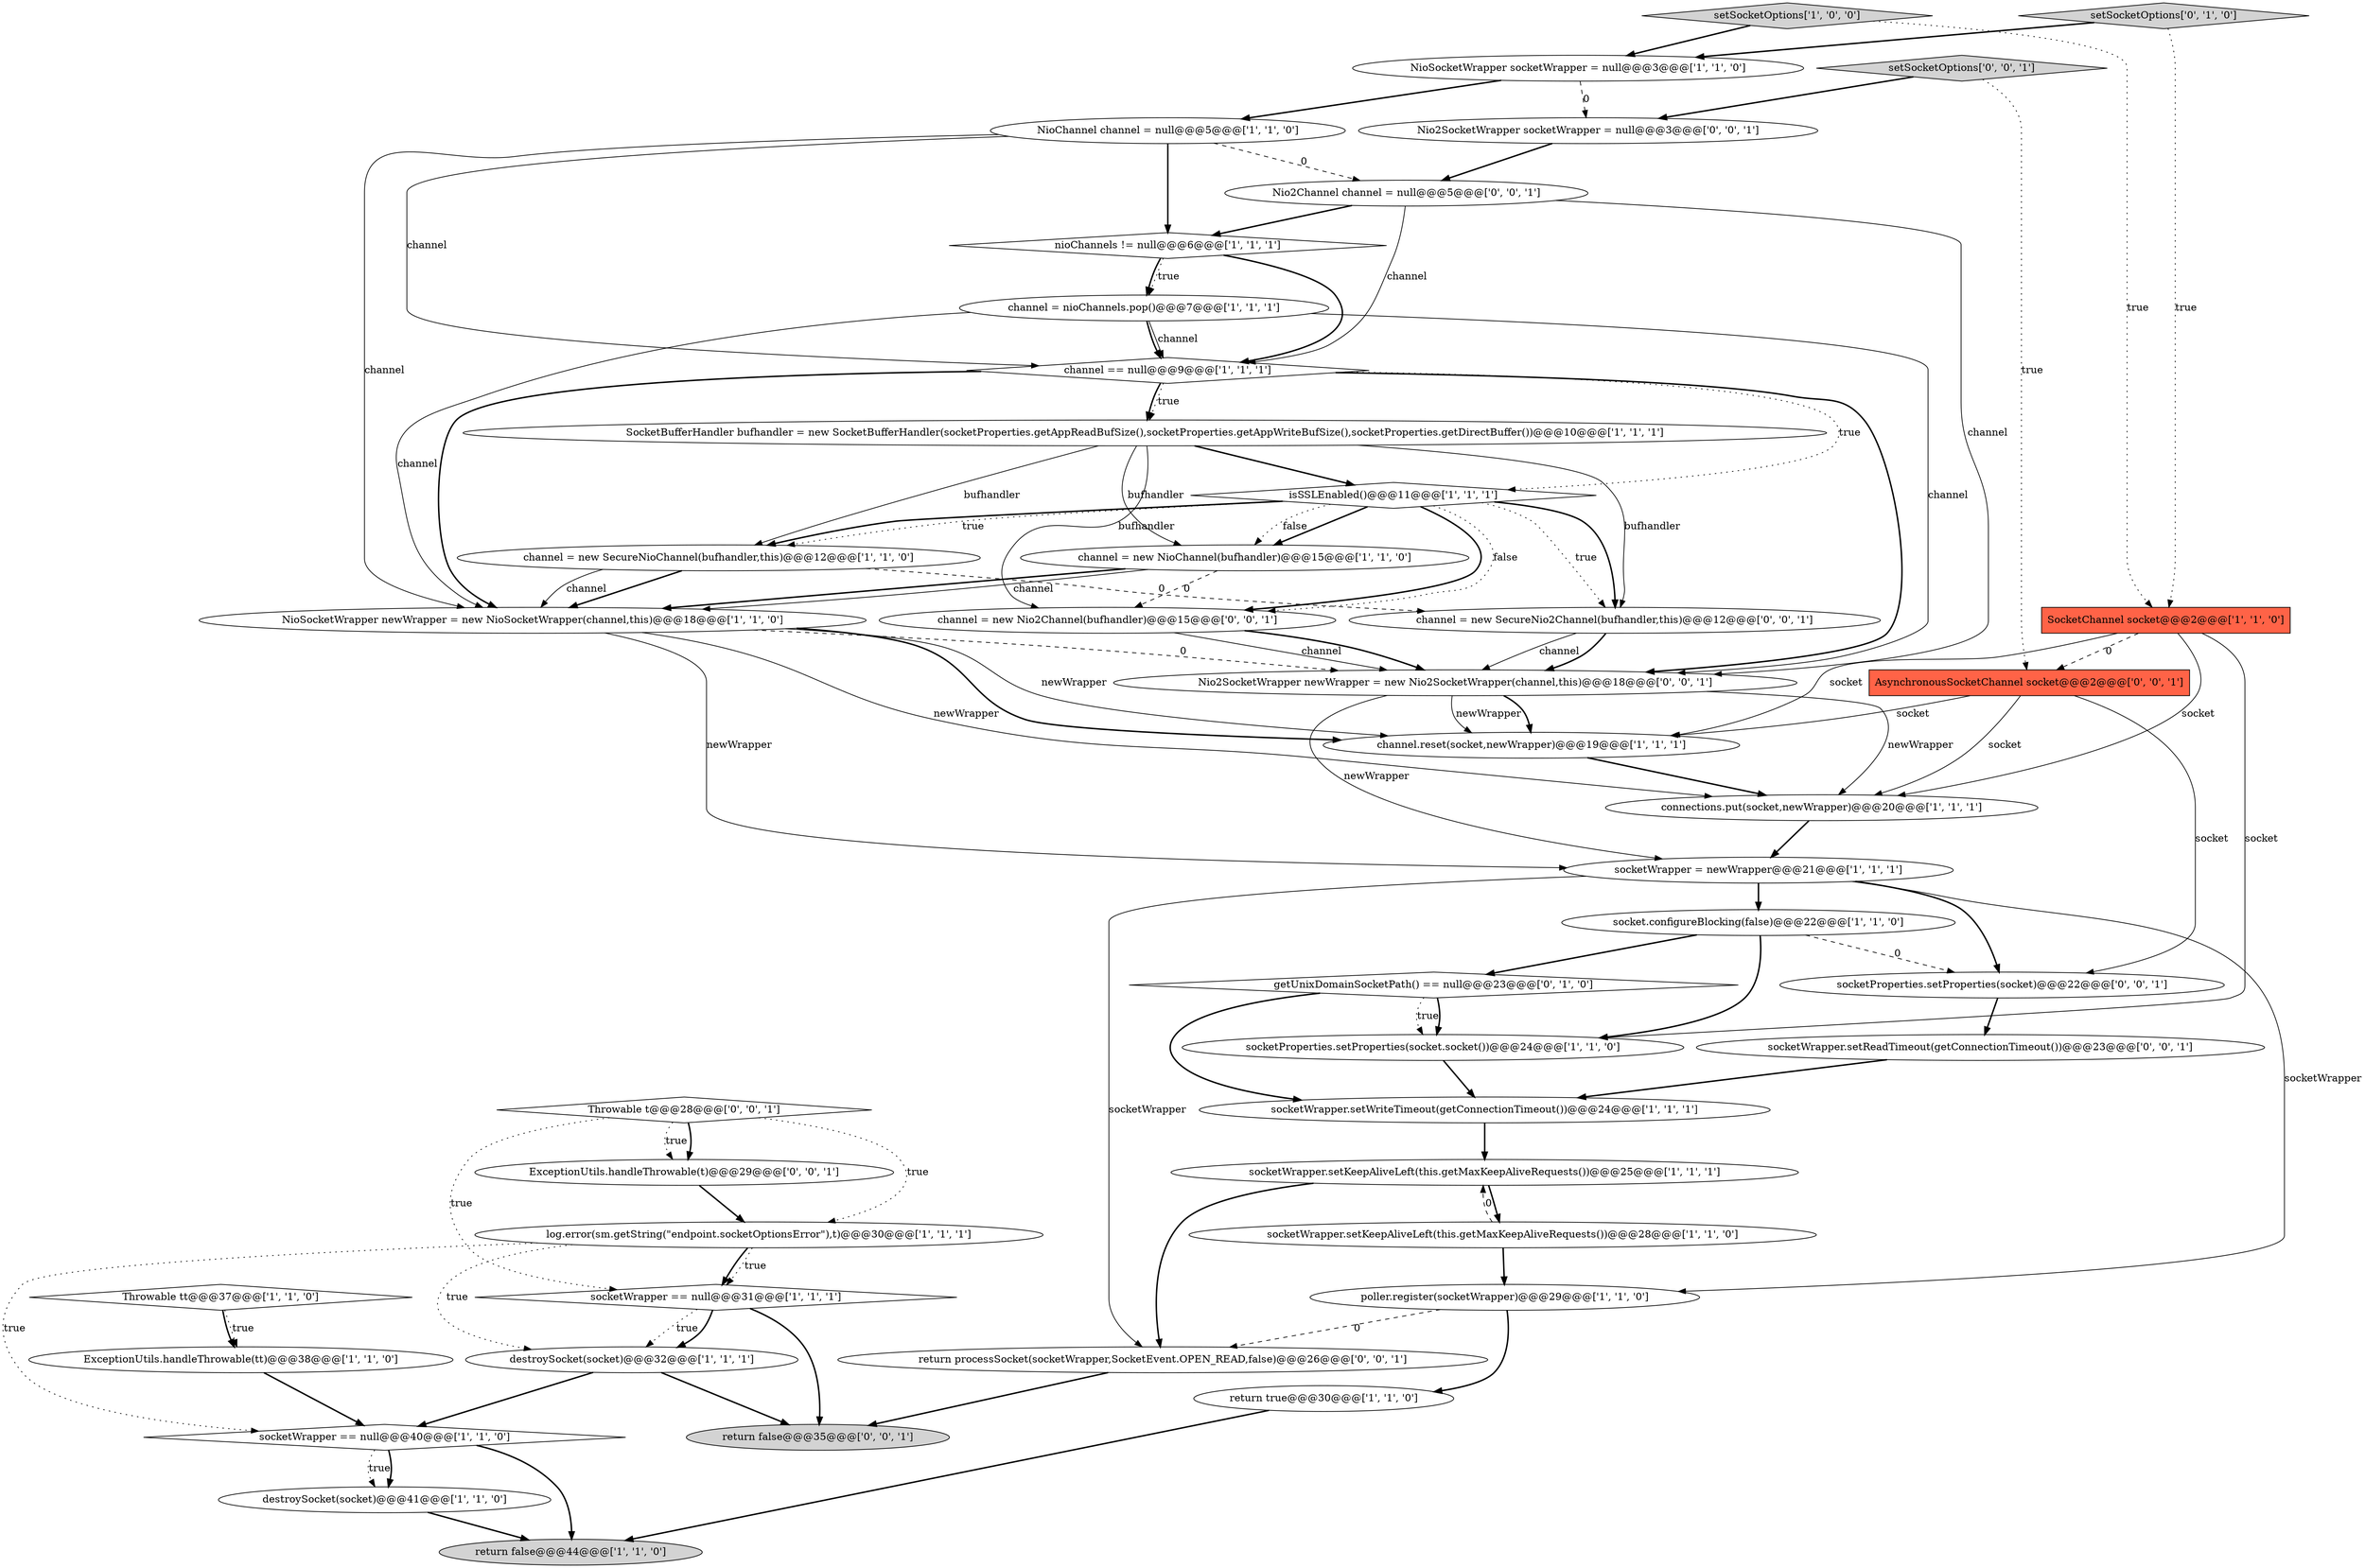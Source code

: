 digraph {
27 [style = filled, label = "destroySocket(socket)@@@32@@@['1', '1', '1']", fillcolor = white, shape = ellipse image = "AAA0AAABBB1BBB"];
39 [style = filled, label = "socketProperties.setProperties(socket)@@@22@@@['0', '0', '1']", fillcolor = white, shape = ellipse image = "AAA0AAABBB3BBB"];
21 [style = filled, label = "Throwable tt@@@37@@@['1', '1', '0']", fillcolor = white, shape = diamond image = "AAA0AAABBB1BBB"];
15 [style = filled, label = "return false@@@44@@@['1', '1', '0']", fillcolor = lightgray, shape = ellipse image = "AAA0AAABBB1BBB"];
17 [style = filled, label = "socket.configureBlocking(false)@@@22@@@['1', '1', '0']", fillcolor = white, shape = ellipse image = "AAA0AAABBB1BBB"];
2 [style = filled, label = "socketProperties.setProperties(socket.socket())@@@24@@@['1', '1', '0']", fillcolor = white, shape = ellipse image = "AAA0AAABBB1BBB"];
22 [style = filled, label = "ExceptionUtils.handleThrowable(tt)@@@38@@@['1', '1', '0']", fillcolor = white, shape = ellipse image = "AAA0AAABBB1BBB"];
7 [style = filled, label = "isSSLEnabled()@@@11@@@['1', '1', '1']", fillcolor = white, shape = diamond image = "AAA0AAABBB1BBB"];
38 [style = filled, label = "ExceptionUtils.handleThrowable(t)@@@29@@@['0', '0', '1']", fillcolor = white, shape = ellipse image = "AAA0AAABBB3BBB"];
16 [style = filled, label = "channel.reset(socket,newWrapper)@@@19@@@['1', '1', '1']", fillcolor = white, shape = ellipse image = "AAA0AAABBB1BBB"];
35 [style = filled, label = "Nio2Channel channel = null@@@5@@@['0', '0', '1']", fillcolor = white, shape = ellipse image = "AAA0AAABBB3BBB"];
40 [style = filled, label = "channel = new SecureNio2Channel(bufhandler,this)@@@12@@@['0', '0', '1']", fillcolor = white, shape = ellipse image = "AAA0AAABBB3BBB"];
44 [style = filled, label = "Nio2SocketWrapper socketWrapper = null@@@3@@@['0', '0', '1']", fillcolor = white, shape = ellipse image = "AAA0AAABBB3BBB"];
0 [style = filled, label = "log.error(sm.getString(\"endpoint.socketOptionsError\"),t)@@@30@@@['1', '1', '1']", fillcolor = white, shape = ellipse image = "AAA0AAABBB1BBB"];
28 [style = filled, label = "socketWrapper.setKeepAliveLeft(this.getMaxKeepAliveRequests())@@@28@@@['1', '1', '0']", fillcolor = white, shape = ellipse image = "AAA0AAABBB1BBB"];
3 [style = filled, label = "SocketChannel socket@@@2@@@['1', '1', '0']", fillcolor = tomato, shape = box image = "AAA0AAABBB1BBB"];
9 [style = filled, label = "destroySocket(socket)@@@41@@@['1', '1', '0']", fillcolor = white, shape = ellipse image = "AAA0AAABBB1BBB"];
36 [style = filled, label = "return false@@@35@@@['0', '0', '1']", fillcolor = lightgray, shape = ellipse image = "AAA0AAABBB3BBB"];
14 [style = filled, label = "NioChannel channel = null@@@5@@@['1', '1', '0']", fillcolor = white, shape = ellipse image = "AAA0AAABBB1BBB"];
1 [style = filled, label = "return true@@@30@@@['1', '1', '0']", fillcolor = white, shape = ellipse image = "AAA0AAABBB1BBB"];
24 [style = filled, label = "socketWrapper = newWrapper@@@21@@@['1', '1', '1']", fillcolor = white, shape = ellipse image = "AAA0AAABBB1BBB"];
23 [style = filled, label = "NioSocketWrapper newWrapper = new NioSocketWrapper(channel,this)@@@18@@@['1', '1', '0']", fillcolor = white, shape = ellipse image = "AAA0AAABBB1BBB"];
33 [style = filled, label = "return processSocket(socketWrapper,SocketEvent.OPEN_READ,false)@@@26@@@['0', '0', '1']", fillcolor = white, shape = ellipse image = "AAA0AAABBB3BBB"];
11 [style = filled, label = "socketWrapper == null@@@40@@@['1', '1', '0']", fillcolor = white, shape = diamond image = "AAA0AAABBB1BBB"];
31 [style = filled, label = "getUnixDomainSocketPath() == null@@@23@@@['0', '1', '0']", fillcolor = white, shape = diamond image = "AAA1AAABBB2BBB"];
34 [style = filled, label = "Nio2SocketWrapper newWrapper = new Nio2SocketWrapper(channel,this)@@@18@@@['0', '0', '1']", fillcolor = white, shape = ellipse image = "AAA0AAABBB3BBB"];
29 [style = filled, label = "poller.register(socketWrapper)@@@29@@@['1', '1', '0']", fillcolor = white, shape = ellipse image = "AAA0AAABBB1BBB"];
18 [style = filled, label = "NioSocketWrapper socketWrapper = null@@@3@@@['1', '1', '0']", fillcolor = white, shape = ellipse image = "AAA0AAABBB1BBB"];
37 [style = filled, label = "socketWrapper.setReadTimeout(getConnectionTimeout())@@@23@@@['0', '0', '1']", fillcolor = white, shape = ellipse image = "AAA0AAABBB3BBB"];
10 [style = filled, label = "channel = nioChannels.pop()@@@7@@@['1', '1', '1']", fillcolor = white, shape = ellipse image = "AAA0AAABBB1BBB"];
30 [style = filled, label = "setSocketOptions['0', '1', '0']", fillcolor = lightgray, shape = diamond image = "AAA0AAABBB2BBB"];
20 [style = filled, label = "channel = new NioChannel(bufhandler)@@@15@@@['1', '1', '0']", fillcolor = white, shape = ellipse image = "AAA0AAABBB1BBB"];
8 [style = filled, label = "nioChannels != null@@@6@@@['1', '1', '1']", fillcolor = white, shape = diamond image = "AAA0AAABBB1BBB"];
26 [style = filled, label = "setSocketOptions['1', '0', '0']", fillcolor = lightgray, shape = diamond image = "AAA0AAABBB1BBB"];
12 [style = filled, label = "channel == null@@@9@@@['1', '1', '1']", fillcolor = white, shape = diamond image = "AAA0AAABBB1BBB"];
25 [style = filled, label = "socketWrapper == null@@@31@@@['1', '1', '1']", fillcolor = white, shape = diamond image = "AAA0AAABBB1BBB"];
5 [style = filled, label = "SocketBufferHandler bufhandler = new SocketBufferHandler(socketProperties.getAppReadBufSize(),socketProperties.getAppWriteBufSize(),socketProperties.getDirectBuffer())@@@10@@@['1', '1', '1']", fillcolor = white, shape = ellipse image = "AAA0AAABBB1BBB"];
42 [style = filled, label = "Throwable t@@@28@@@['0', '0', '1']", fillcolor = white, shape = diamond image = "AAA0AAABBB3BBB"];
32 [style = filled, label = "channel = new Nio2Channel(bufhandler)@@@15@@@['0', '0', '1']", fillcolor = white, shape = ellipse image = "AAA0AAABBB3BBB"];
19 [style = filled, label = "channel = new SecureNioChannel(bufhandler,this)@@@12@@@['1', '1', '0']", fillcolor = white, shape = ellipse image = "AAA0AAABBB1BBB"];
43 [style = filled, label = "AsynchronousSocketChannel socket@@@2@@@['0', '0', '1']", fillcolor = tomato, shape = box image = "AAA0AAABBB3BBB"];
41 [style = filled, label = "setSocketOptions['0', '0', '1']", fillcolor = lightgray, shape = diamond image = "AAA0AAABBB3BBB"];
4 [style = filled, label = "connections.put(socket,newWrapper)@@@20@@@['1', '1', '1']", fillcolor = white, shape = ellipse image = "AAA0AAABBB1BBB"];
13 [style = filled, label = "socketWrapper.setWriteTimeout(getConnectionTimeout())@@@24@@@['1', '1', '1']", fillcolor = white, shape = ellipse image = "AAA0AAABBB1BBB"];
6 [style = filled, label = "socketWrapper.setKeepAliveLeft(this.getMaxKeepAliveRequests())@@@25@@@['1', '1', '1']", fillcolor = white, shape = ellipse image = "AAA0AAABBB1BBB"];
20->23 [style = bold, label=""];
24->33 [style = solid, label="socketWrapper"];
3->16 [style = solid, label="socket"];
19->40 [style = dashed, label="0"];
14->12 [style = solid, label="channel"];
21->22 [style = bold, label=""];
31->2 [style = dotted, label="true"];
13->6 [style = bold, label=""];
21->22 [style = dotted, label="true"];
23->16 [style = bold, label=""];
0->25 [style = bold, label=""];
12->23 [style = bold, label=""];
19->23 [style = bold, label=""];
20->32 [style = dashed, label="0"];
30->3 [style = dotted, label="true"];
12->5 [style = dotted, label="true"];
4->24 [style = bold, label=""];
10->23 [style = solid, label="channel"];
32->34 [style = solid, label="channel"];
23->24 [style = solid, label="newWrapper"];
7->40 [style = bold, label=""];
5->20 [style = solid, label="bufhandler"];
14->8 [style = bold, label=""];
17->39 [style = dashed, label="0"];
34->4 [style = solid, label="newWrapper"];
7->19 [style = bold, label=""];
39->37 [style = bold, label=""];
43->39 [style = solid, label="socket"];
28->29 [style = bold, label=""];
17->2 [style = bold, label=""];
12->7 [style = dotted, label="true"];
10->12 [style = solid, label="channel"];
5->19 [style = solid, label="bufhandler"];
43->16 [style = solid, label="socket"];
26->18 [style = bold, label=""];
16->4 [style = bold, label=""];
43->4 [style = solid, label="socket"];
41->44 [style = bold, label=""];
18->44 [style = dashed, label="0"];
12->34 [style = bold, label=""];
7->20 [style = bold, label=""];
42->25 [style = dotted, label="true"];
23->4 [style = solid, label="newWrapper"];
37->13 [style = bold, label=""];
25->27 [style = dotted, label="true"];
7->32 [style = bold, label=""];
23->16 [style = solid, label="newWrapper"];
5->40 [style = solid, label="bufhandler"];
23->34 [style = dashed, label="0"];
5->32 [style = solid, label="bufhandler"];
0->11 [style = dotted, label="true"];
1->15 [style = bold, label=""];
34->24 [style = solid, label="newWrapper"];
35->8 [style = bold, label=""];
32->34 [style = bold, label=""];
38->0 [style = bold, label=""];
29->1 [style = bold, label=""];
25->27 [style = bold, label=""];
8->10 [style = bold, label=""];
5->7 [style = bold, label=""];
28->6 [style = dashed, label="0"];
14->23 [style = solid, label="channel"];
8->10 [style = dotted, label="true"];
41->43 [style = dotted, label="true"];
24->39 [style = bold, label=""];
6->28 [style = bold, label=""];
24->29 [style = solid, label="socketWrapper"];
25->36 [style = bold, label=""];
29->33 [style = dashed, label="0"];
30->18 [style = bold, label=""];
3->4 [style = solid, label="socket"];
2->13 [style = bold, label=""];
24->17 [style = bold, label=""];
9->15 [style = bold, label=""];
35->34 [style = solid, label="channel"];
11->15 [style = bold, label=""];
26->3 [style = dotted, label="true"];
40->34 [style = solid, label="channel"];
27->11 [style = bold, label=""];
14->35 [style = dashed, label="0"];
20->23 [style = solid, label="channel"];
35->12 [style = solid, label="channel"];
40->34 [style = bold, label=""];
42->0 [style = dotted, label="true"];
31->13 [style = bold, label=""];
18->14 [style = bold, label=""];
3->43 [style = dashed, label="0"];
10->34 [style = solid, label="channel"];
22->11 [style = bold, label=""];
11->9 [style = dotted, label="true"];
7->19 [style = dotted, label="true"];
0->25 [style = dotted, label="true"];
34->16 [style = solid, label="newWrapper"];
8->12 [style = bold, label=""];
11->9 [style = bold, label=""];
42->38 [style = bold, label=""];
6->33 [style = bold, label=""];
44->35 [style = bold, label=""];
10->12 [style = bold, label=""];
27->36 [style = bold, label=""];
12->5 [style = bold, label=""];
19->23 [style = solid, label="channel"];
34->16 [style = bold, label=""];
7->32 [style = dotted, label="false"];
0->27 [style = dotted, label="true"];
31->2 [style = bold, label=""];
42->38 [style = dotted, label="true"];
7->40 [style = dotted, label="true"];
3->2 [style = solid, label="socket"];
33->36 [style = bold, label=""];
7->20 [style = dotted, label="false"];
17->31 [style = bold, label=""];
}
